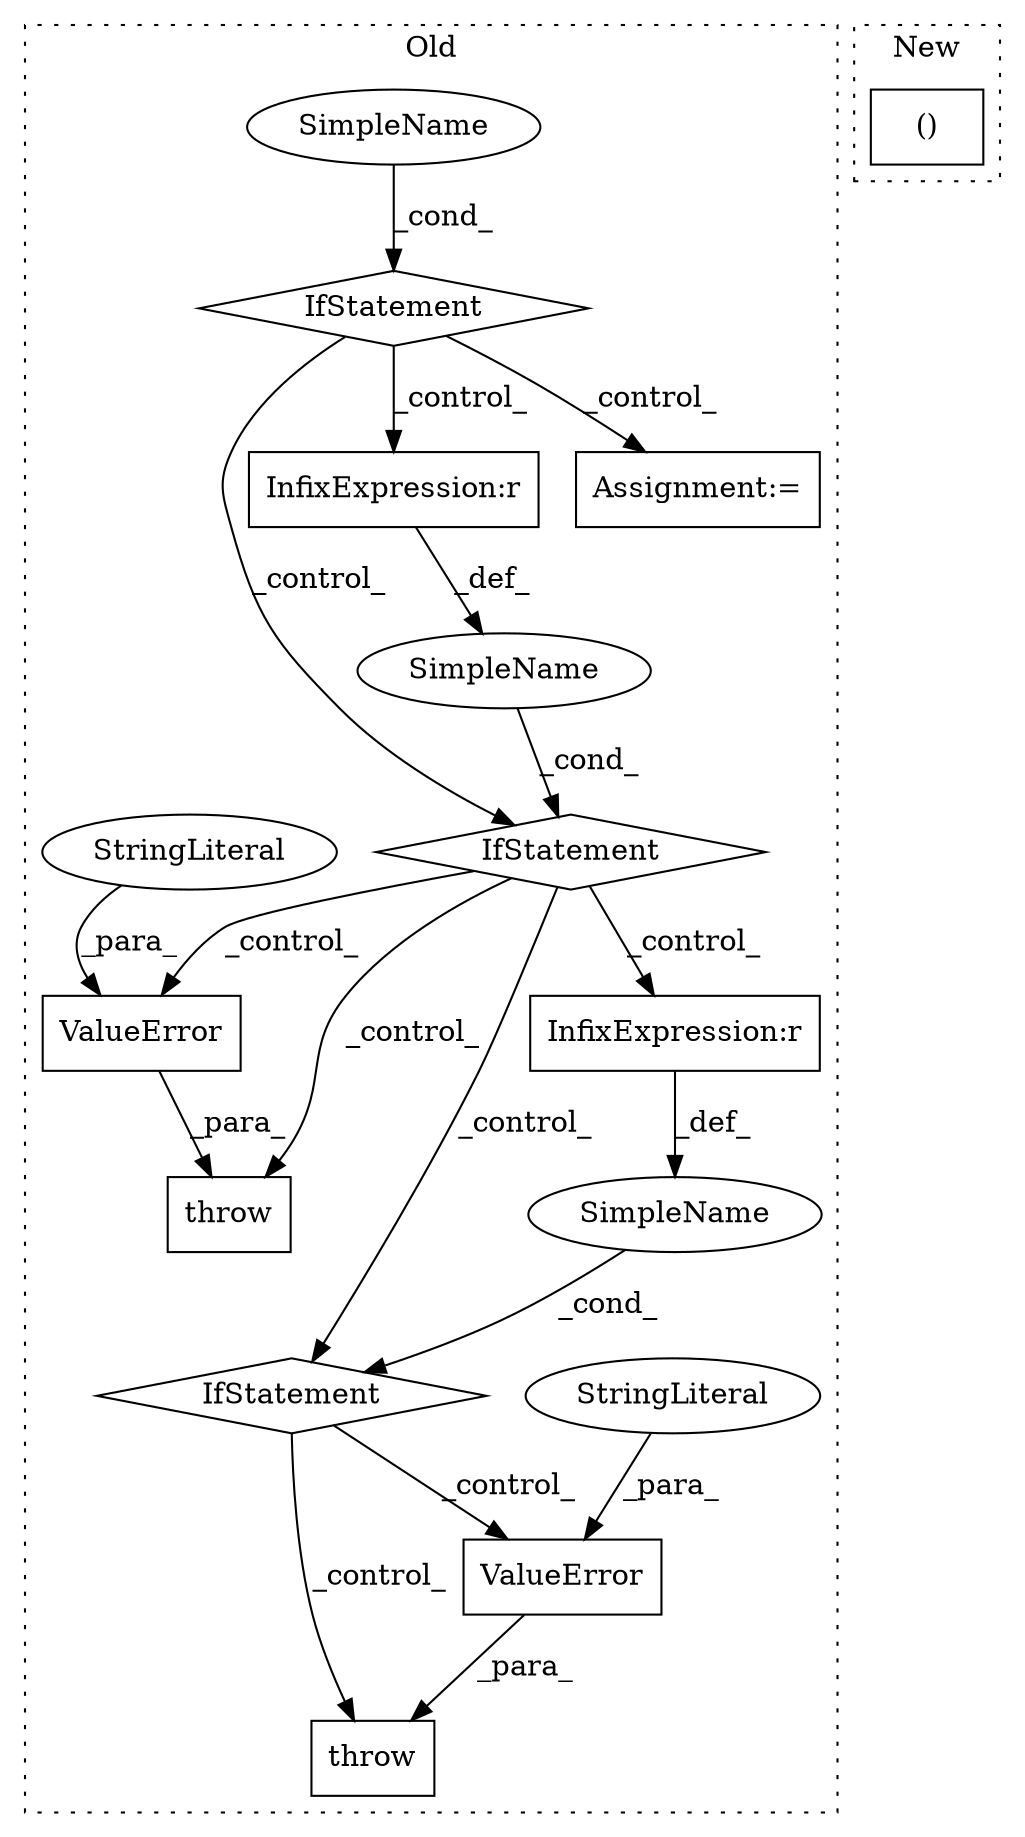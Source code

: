 digraph G {
subgraph cluster0 {
1 [label="ValueError" a="32" s="2122,2250" l="11,1" shape="box"];
3 [label="throw" a="53" s="2116" l="6" shape="box"];
4 [label="IfStatement" a="25" s="2038,2062" l="4,2" shape="diamond"];
5 [label="SimpleName" a="42" s="" l="" shape="ellipse"];
6 [label="InfixExpression:r" a="27" s="2054" l="4" shape="box"];
7 [label="StringLiteral" a="45" s="2133" l="117" shape="ellipse"];
8 [label="IfStatement" a="25" s="2074,2102" l="4,2" shape="diamond"];
9 [label="SimpleName" a="42" s="" l="" shape="ellipse"];
10 [label="InfixExpression:r" a="27" s="2094" l="4" shape="box"];
11 [label="ValueError" a="32" s="2475,2580" l="11,1" shape="box"];
12 [label="SimpleName" a="42" s="" l="" shape="ellipse"];
13 [label="StringLiteral" a="45" s="2486" l="75" shape="ellipse"];
14 [label="throw" a="53" s="2469" l="6" shape="box"];
15 [label="IfStatement" a="25" s="1732,1761" l="4,2" shape="diamond"];
16 [label="Assignment:=" a="7" s="1966" l="1" shape="box"];
label = "Old";
style="dotted";
}
subgraph cluster1 {
2 [label="()" a="106" s="1734" l="47" shape="box"];
label = "New";
style="dotted";
}
1 -> 3 [label="_para_"];
4 -> 11 [label="_control_"];
4 -> 10 [label="_control_"];
4 -> 8 [label="_control_"];
4 -> 14 [label="_control_"];
5 -> 4 [label="_cond_"];
6 -> 5 [label="_def_"];
7 -> 1 [label="_para_"];
8 -> 3 [label="_control_"];
8 -> 1 [label="_control_"];
9 -> 8 [label="_cond_"];
10 -> 9 [label="_def_"];
11 -> 14 [label="_para_"];
12 -> 15 [label="_cond_"];
13 -> 11 [label="_para_"];
15 -> 16 [label="_control_"];
15 -> 6 [label="_control_"];
15 -> 4 [label="_control_"];
}
